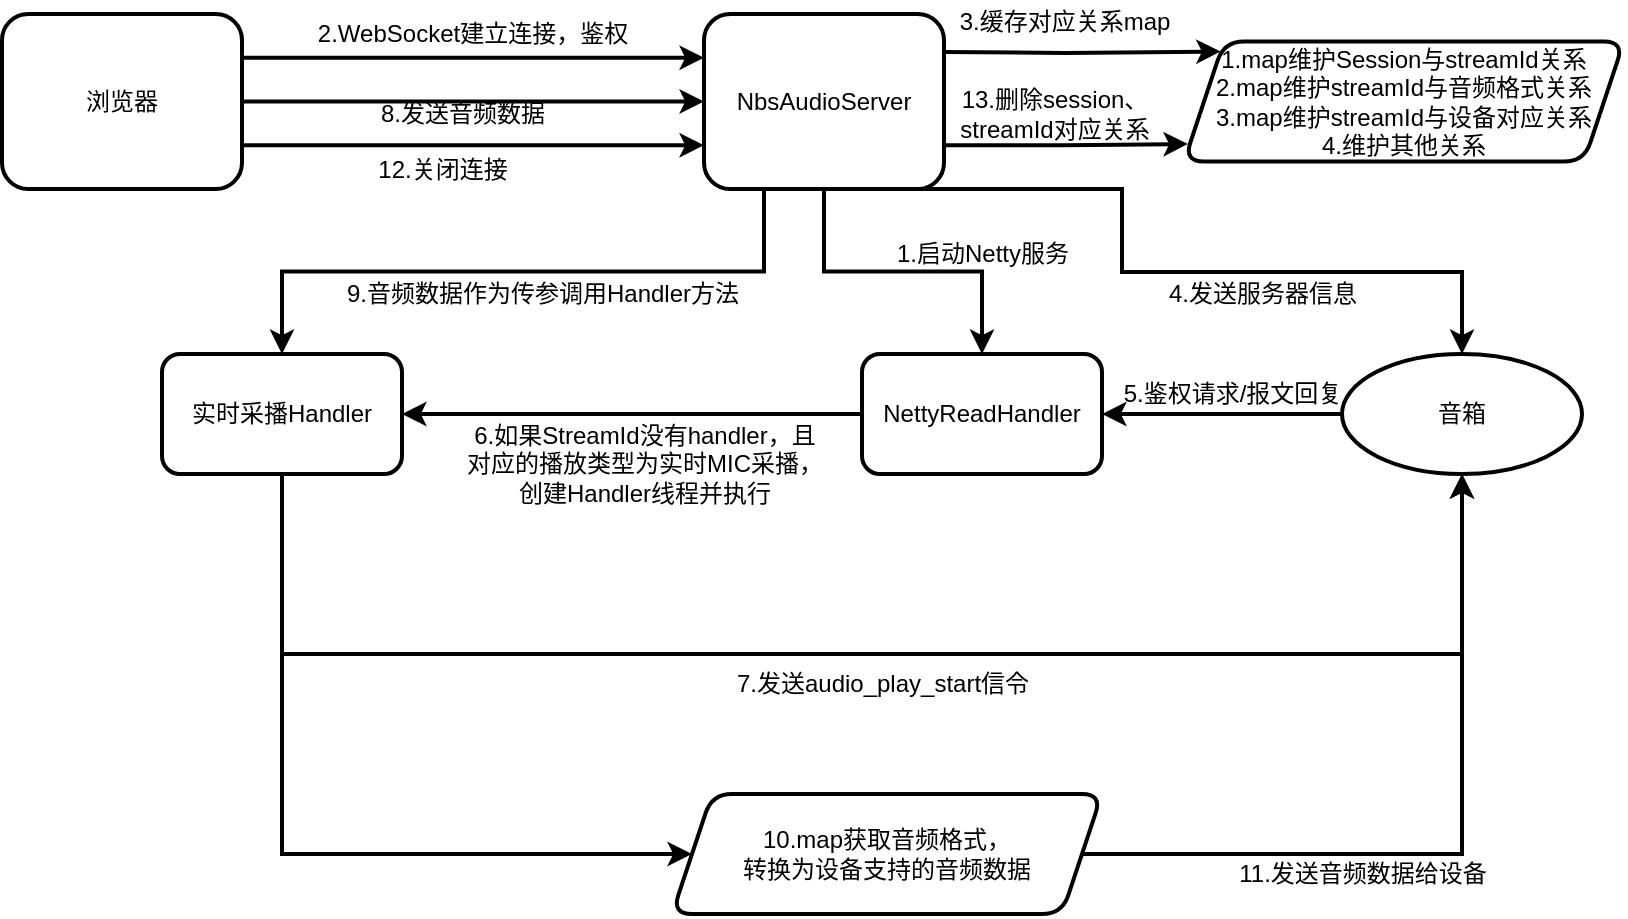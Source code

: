 <mxfile version="14.2.9" type="github"><diagram id="a7K1OrMy-mYx28GRE5xp" name="第 1 页"><mxGraphModel dx="595" dy="772" grid="1" gridSize="10" guides="1" tooltips="1" connect="1" arrows="1" fold="1" page="1" pageScale="1" pageWidth="827" pageHeight="1169" math="0" shadow="0"><root><mxCell id="0"/><mxCell id="1" parent="0"/><mxCell id="7iyE1nCS1IbG5LI7RIwc-79" value="" style="edgeStyle=orthogonalEdgeStyle;rounded=0;orthogonalLoop=1;jettySize=auto;html=1;sketch=0;shadow=0;strokeWidth=2;" parent="1" source="7iyE1nCS1IbG5LI7RIwc-80" target="7iyE1nCS1IbG5LI7RIwc-83" edge="1"><mxGeometry relative="1" as="geometry"/></mxCell><mxCell id="7iyE1nCS1IbG5LI7RIwc-135" value="" style="edgeStyle=orthogonalEdgeStyle;rounded=0;sketch=0;orthogonalLoop=1;jettySize=auto;html=1;shadow=0;strokeWidth=2;entryX=0;entryY=0;entryDx=0;entryDy=0;" parent="1" target="7iyE1nCS1IbG5LI7RIwc-134" edge="1"><mxGeometry relative="1" as="geometry"><mxPoint x="1481" y="259" as="sourcePoint"/></mxGeometry></mxCell><mxCell id="7iyE1nCS1IbG5LI7RIwc-139" style="edgeStyle=orthogonalEdgeStyle;rounded=0;sketch=0;orthogonalLoop=1;jettySize=auto;html=1;exitX=0.25;exitY=1;exitDx=0;exitDy=0;entryX=0.5;entryY=0;entryDx=0;entryDy=0;shadow=0;strokeWidth=2;" parent="1" source="7iyE1nCS1IbG5LI7RIwc-80" target="7iyE1nCS1IbG5LI7RIwc-95" edge="1"><mxGeometry relative="1" as="geometry"/></mxCell><mxCell id="7iyE1nCS1IbG5LI7RIwc-143" style="edgeStyle=orthogonalEdgeStyle;rounded=0;sketch=0;orthogonalLoop=1;jettySize=auto;html=1;exitX=0.75;exitY=1;exitDx=0;exitDy=0;shadow=0;strokeWidth=2;" parent="1" source="7iyE1nCS1IbG5LI7RIwc-80" target="7iyE1nCS1IbG5LI7RIwc-86" edge="1"><mxGeometry relative="1" as="geometry"><Array as="points"><mxPoint x="1570" y="328"/><mxPoint x="1570" y="369"/><mxPoint x="1740" y="369"/></Array></mxGeometry></mxCell><mxCell id="7QAwVgv2VS0o03zGbqbE-5" style="edgeStyle=orthogonalEdgeStyle;rounded=0;orthogonalLoop=1;jettySize=auto;html=1;exitX=1;exitY=0.75;exitDx=0;exitDy=0;entryX=0.009;entryY=0.854;entryDx=0;entryDy=0;entryPerimeter=0;strokeWidth=2;" edge="1" parent="1" source="7iyE1nCS1IbG5LI7RIwc-80" target="7iyE1nCS1IbG5LI7RIwc-134"><mxGeometry relative="1" as="geometry"/></mxCell><mxCell id="7iyE1nCS1IbG5LI7RIwc-80" value="NbsAudioServer" style="rounded=1;whiteSpace=wrap;html=1;strokeWidth=2;fillWeight=4;hachureGap=8;hachureAngle=45;sketch=0;shadow=0;" parent="1" vertex="1"><mxGeometry x="1361" y="240" width="120" height="87.5" as="geometry"/></mxCell><mxCell id="7iyE1nCS1IbG5LI7RIwc-81" value="" style="edgeStyle=orthogonalEdgeStyle;rounded=0;orthogonalLoop=1;jettySize=auto;html=1;sketch=0;shadow=0;strokeWidth=2;" parent="1" source="7iyE1nCS1IbG5LI7RIwc-83" target="7iyE1nCS1IbG5LI7RIwc-95" edge="1"><mxGeometry relative="1" as="geometry"/></mxCell><mxCell id="7iyE1nCS1IbG5LI7RIwc-83" value="NettyReadHandler" style="rounded=1;whiteSpace=wrap;html=1;strokeWidth=2;fillWeight=4;hachureGap=8;hachureAngle=45;sketch=0;shadow=0;" parent="1" vertex="1"><mxGeometry x="1440" y="410" width="120" height="60" as="geometry"/></mxCell><mxCell id="7iyE1nCS1IbG5LI7RIwc-84" value="1.启动Netty服务" style="text;html=1;align=center;verticalAlign=middle;resizable=0;points=[];autosize=1;sketch=0;shadow=0;strokeWidth=2;" parent="1" vertex="1"><mxGeometry x="1450" y="350" width="100" height="20" as="geometry"/></mxCell><mxCell id="7iyE1nCS1IbG5LI7RIwc-85" style="edgeStyle=orthogonalEdgeStyle;rounded=0;orthogonalLoop=1;jettySize=auto;html=1;exitX=0;exitY=0.5;exitDx=0;exitDy=0;entryX=1;entryY=0.5;entryDx=0;entryDy=0;sketch=0;shadow=0;strokeWidth=2;" parent="1" source="7iyE1nCS1IbG5LI7RIwc-86" target="7iyE1nCS1IbG5LI7RIwc-83" edge="1"><mxGeometry relative="1" as="geometry"/></mxCell><mxCell id="7iyE1nCS1IbG5LI7RIwc-86" value="音箱" style="ellipse;whiteSpace=wrap;html=1;strokeWidth=2;fillWeight=2;hachureGap=8;fillStyle=dots;sketch=0;shadow=0;" parent="1" vertex="1"><mxGeometry x="1680" y="410" width="120" height="60" as="geometry"/></mxCell><mxCell id="7iyE1nCS1IbG5LI7RIwc-87" value="5.鉴权请求/报文回复" style="text;html=1;align=center;verticalAlign=middle;resizable=0;points=[];autosize=1;sketch=0;shadow=0;strokeWidth=2;" parent="1" vertex="1"><mxGeometry x="1565" y="420" width="120" height="20" as="geometry"/></mxCell><mxCell id="7iyE1nCS1IbG5LI7RIwc-88" style="edgeStyle=orthogonalEdgeStyle;rounded=0;orthogonalLoop=1;jettySize=auto;html=1;exitX=1;exitY=0.25;exitDx=0;exitDy=0;entryX=0;entryY=0.25;entryDx=0;entryDy=0;sketch=0;shadow=0;strokeWidth=2;" parent="1" source="7iyE1nCS1IbG5LI7RIwc-89" target="7iyE1nCS1IbG5LI7RIwc-80" edge="1"><mxGeometry relative="1" as="geometry"/></mxCell><mxCell id="7iyE1nCS1IbG5LI7RIwc-136" style="edgeStyle=orthogonalEdgeStyle;rounded=0;sketch=0;orthogonalLoop=1;jettySize=auto;html=1;exitX=1;exitY=0.5;exitDx=0;exitDy=0;entryX=0;entryY=0.5;entryDx=0;entryDy=0;shadow=0;strokeWidth=2;" parent="1" source="7iyE1nCS1IbG5LI7RIwc-89" target="7iyE1nCS1IbG5LI7RIwc-80" edge="1"><mxGeometry relative="1" as="geometry"/></mxCell><mxCell id="7QAwVgv2VS0o03zGbqbE-1" style="edgeStyle=orthogonalEdgeStyle;rounded=0;orthogonalLoop=1;jettySize=auto;html=1;exitX=1;exitY=0.75;exitDx=0;exitDy=0;entryX=0;entryY=0.75;entryDx=0;entryDy=0;strokeWidth=2;" edge="1" parent="1" source="7iyE1nCS1IbG5LI7RIwc-89" target="7iyE1nCS1IbG5LI7RIwc-80"><mxGeometry relative="1" as="geometry"/></mxCell><mxCell id="7iyE1nCS1IbG5LI7RIwc-89" value="浏览器" style="rounded=1;whiteSpace=wrap;html=1;strokeWidth=2;fillWeight=4;hachureGap=8;hachureAngle=45;sketch=0;shadow=0;" parent="1" vertex="1"><mxGeometry x="1010" y="240" width="120" height="87.5" as="geometry"/></mxCell><mxCell id="7iyE1nCS1IbG5LI7RIwc-90" value="2.WebSocket建立连接，鉴权" style="text;html=1;align=center;verticalAlign=middle;resizable=0;points=[];autosize=1;sketch=0;shadow=0;strokeWidth=2;" parent="1" vertex="1"><mxGeometry x="1160" y="240" width="170" height="20" as="geometry"/></mxCell><mxCell id="7iyE1nCS1IbG5LI7RIwc-91" style="edgeStyle=orthogonalEdgeStyle;rounded=0;orthogonalLoop=1;jettySize=auto;html=1;exitX=0.5;exitY=1;exitDx=0;exitDy=0;entryX=0.5;entryY=1;entryDx=0;entryDy=0;sketch=0;shadow=0;strokeWidth=2;" parent="1" source="7iyE1nCS1IbG5LI7RIwc-95" target="7iyE1nCS1IbG5LI7RIwc-86" edge="1"><mxGeometry relative="1" as="geometry"><Array as="points"><mxPoint x="1150" y="560"/><mxPoint x="1740" y="560"/></Array></mxGeometry></mxCell><mxCell id="7iyE1nCS1IbG5LI7RIwc-147" style="edgeStyle=orthogonalEdgeStyle;rounded=0;sketch=0;orthogonalLoop=1;jettySize=auto;html=1;exitX=0.5;exitY=1;exitDx=0;exitDy=0;shadow=0;strokeWidth=2;entryX=0;entryY=0.5;entryDx=0;entryDy=0;" parent="1" source="7iyE1nCS1IbG5LI7RIwc-95" target="7iyE1nCS1IbG5LI7RIwc-148" edge="1"><mxGeometry relative="1" as="geometry"><mxPoint x="1280" y="730" as="targetPoint"/><Array as="points"><mxPoint x="1150" y="660"/></Array></mxGeometry></mxCell><mxCell id="7iyE1nCS1IbG5LI7RIwc-95" value="实时采播Handler" style="whiteSpace=wrap;html=1;rounded=1;strokeWidth=2;sketch=0;fillWeight=4;hachureGap=8;hachureAngle=45;shadow=0;" parent="1" vertex="1"><mxGeometry x="1090" y="410" width="120" height="60" as="geometry"/></mxCell><mxCell id="7iyE1nCS1IbG5LI7RIwc-96" value="6.如果StreamId没有handler，且&lt;br&gt;对应的播放类型为实时MIC采播，&lt;br&gt;创建Handler线程并执行" style="text;html=1;align=center;verticalAlign=middle;resizable=0;points=[];autosize=1;sketch=0;shadow=0;strokeWidth=2;" parent="1" vertex="1"><mxGeometry x="1236" y="440" width="190" height="50" as="geometry"/></mxCell><mxCell id="7iyE1nCS1IbG5LI7RIwc-97" value="7.发送audio_play_start信令" style="text;html=1;align=center;verticalAlign=middle;resizable=0;points=[];autosize=1;sketch=0;shadow=0;strokeWidth=2;" parent="1" vertex="1"><mxGeometry x="1370" y="565" width="160" height="20" as="geometry"/></mxCell><mxCell id="7iyE1nCS1IbG5LI7RIwc-134" value="1.map维护Session与streamId关系&lt;br&gt;2.map维护streamId与音频格式关系&lt;br&gt;3.map维护streamId与设备对应关系&lt;br&gt;4.维护其他关系" style="shape=parallelogram;perimeter=parallelogramPerimeter;whiteSpace=wrap;html=1;fixedSize=1;rounded=1;shadow=0;strokeWidth=2;sketch=0;fillWeight=4;hachureGap=8;hachureAngle=45;" parent="1" vertex="1"><mxGeometry x="1601" y="253.75" width="220" height="60" as="geometry"/></mxCell><mxCell id="7iyE1nCS1IbG5LI7RIwc-137" value="8.发送音频数据" style="text;html=1;align=center;verticalAlign=middle;resizable=0;points=[];autosize=1;" parent="1" vertex="1"><mxGeometry x="1190" y="280" width="100" height="20" as="geometry"/></mxCell><mxCell id="7iyE1nCS1IbG5LI7RIwc-138" value="3.缓存对应关系map" style="text;html=1;align=center;verticalAlign=middle;resizable=0;points=[];autosize=1;" parent="1" vertex="1"><mxGeometry x="1481" y="233.75" width="120" height="20" as="geometry"/></mxCell><mxCell id="7iyE1nCS1IbG5LI7RIwc-140" value="9.音频数据作为传参调用Handler方法" style="text;html=1;align=center;verticalAlign=middle;resizable=0;points=[];autosize=1;" parent="1" vertex="1"><mxGeometry x="1175" y="370" width="210" height="20" as="geometry"/></mxCell><mxCell id="7iyE1nCS1IbG5LI7RIwc-144" value="4.发送服务器信息" style="text;html=1;align=center;verticalAlign=middle;resizable=0;points=[];autosize=1;" parent="1" vertex="1"><mxGeometry x="1585" y="370" width="110" height="20" as="geometry"/></mxCell><mxCell id="7iyE1nCS1IbG5LI7RIwc-149" style="edgeStyle=orthogonalEdgeStyle;rounded=0;sketch=0;orthogonalLoop=1;jettySize=auto;html=1;exitX=1;exitY=0.5;exitDx=0;exitDy=0;entryX=0.5;entryY=1;entryDx=0;entryDy=0;shadow=0;strokeWidth=2;" parent="1" source="7iyE1nCS1IbG5LI7RIwc-148" target="7iyE1nCS1IbG5LI7RIwc-86" edge="1"><mxGeometry relative="1" as="geometry"/></mxCell><mxCell id="7iyE1nCS1IbG5LI7RIwc-148" value="10.map获取音频格式，&lt;br&gt;转换为设备支持的音频数据" style="shape=parallelogram;perimeter=parallelogramPerimeter;whiteSpace=wrap;html=1;fixedSize=1;rounded=1;shadow=0;strokeWidth=2;sketch=0;fillWeight=4;hachureGap=8;hachureAngle=45;" parent="1" vertex="1"><mxGeometry x="1345" y="630" width="215" height="60" as="geometry"/></mxCell><mxCell id="7iyE1nCS1IbG5LI7RIwc-150" value="11.发送音频数据给设备" style="text;html=1;align=center;verticalAlign=middle;resizable=0;points=[];autosize=1;" parent="1" vertex="1"><mxGeometry x="1620" y="660" width="140" height="20" as="geometry"/></mxCell><mxCell id="7QAwVgv2VS0o03zGbqbE-2" value="12.关闭连接" style="text;html=1;align=center;verticalAlign=middle;resizable=0;points=[];autosize=1;" vertex="1" parent="1"><mxGeometry x="1190" y="307.5" width="80" height="20" as="geometry"/></mxCell><mxCell id="7QAwVgv2VS0o03zGbqbE-6" value="13.删除session、&lt;br&gt;streamId对应关系" style="text;html=1;align=center;verticalAlign=middle;resizable=0;points=[];autosize=1;" vertex="1" parent="1"><mxGeometry x="1481" y="275" width="110" height="30" as="geometry"/></mxCell></root></mxGraphModel></diagram></mxfile>